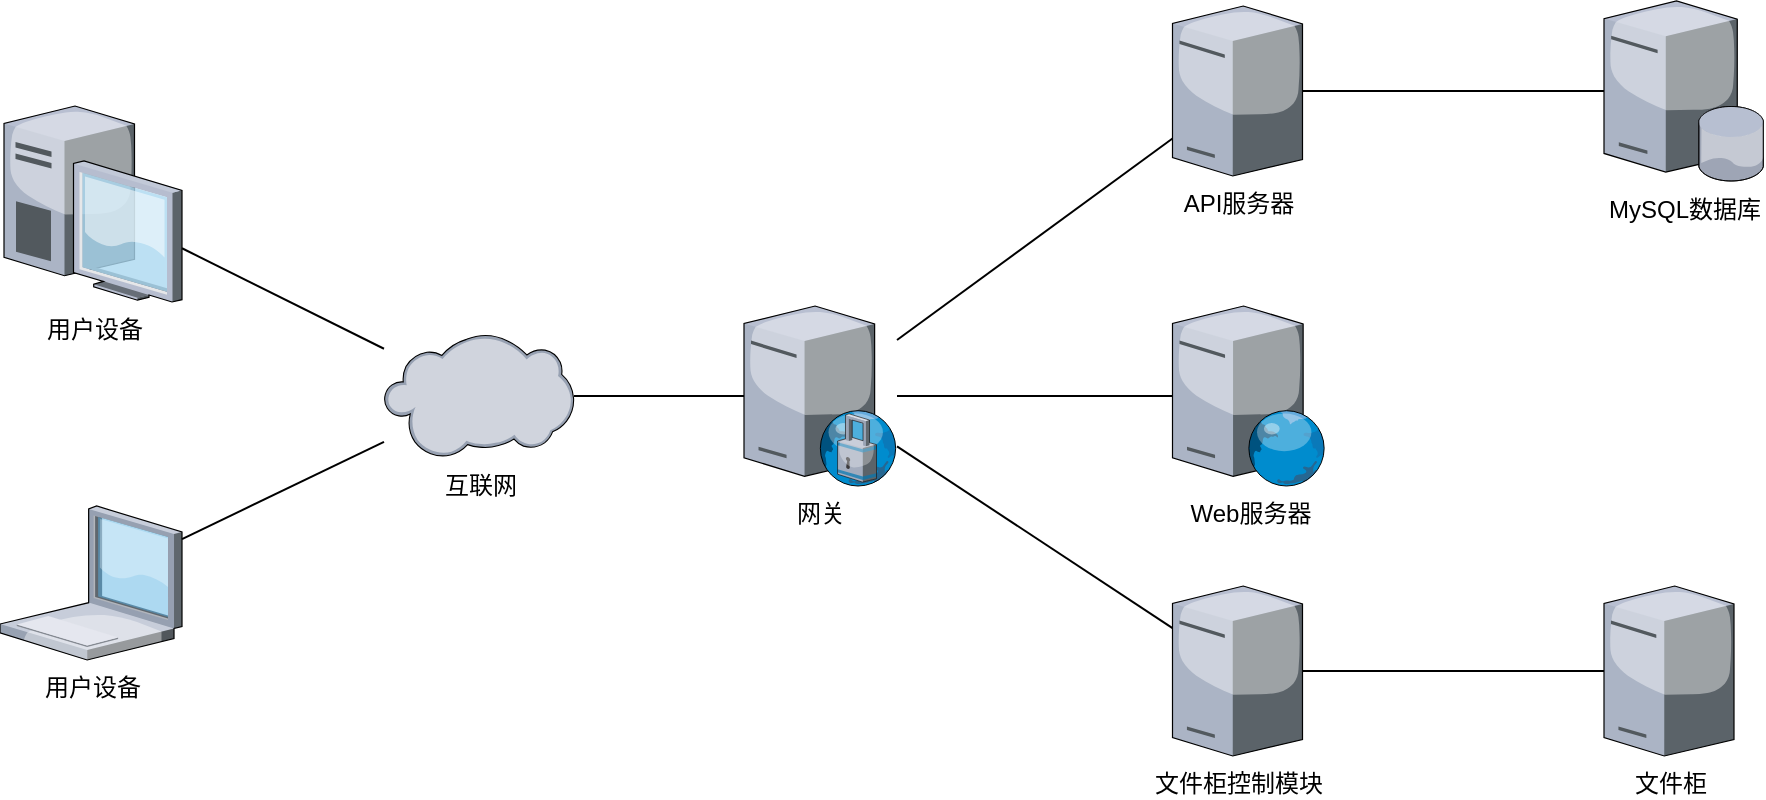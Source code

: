 <mxfile version="26.2.15">
  <diagram name="第 1 页" id="-pRMrxnwegoPKFar7Ro3">
    <mxGraphModel dx="1426" dy="759" grid="1" gridSize="10" guides="1" tooltips="1" connect="1" arrows="1" fold="1" page="1" pageScale="1" pageWidth="827" pageHeight="1169" math="0" shadow="0">
      <root>
        <mxCell id="0" />
        <mxCell id="1" parent="0" />
        <mxCell id="6qK6w1fUxaMm84eF96_b-1" value="用户设备" style="verticalLabelPosition=bottom;sketch=0;aspect=fixed;html=1;verticalAlign=top;strokeColor=none;align=center;outlineConnect=0;shape=mxgraph.citrix.desktop;" vertex="1" parent="1">
          <mxGeometry x="70" y="160" width="89" height="98" as="geometry" />
        </mxCell>
        <mxCell id="6qK6w1fUxaMm84eF96_b-2" value="用户设备" style="verticalLabelPosition=bottom;sketch=0;aspect=fixed;html=1;verticalAlign=top;strokeColor=none;align=center;outlineConnect=0;shape=mxgraph.citrix.laptop_1;" vertex="1" parent="1">
          <mxGeometry x="68" y="360" width="91" height="77" as="geometry" />
        </mxCell>
        <mxCell id="6qK6w1fUxaMm84eF96_b-3" value="网关" style="verticalLabelPosition=bottom;sketch=0;aspect=fixed;html=1;verticalAlign=top;strokeColor=none;align=center;outlineConnect=0;shape=mxgraph.citrix.proxy_server;" vertex="1" parent="1">
          <mxGeometry x="440" y="260" width="76.5" height="90" as="geometry" />
        </mxCell>
        <mxCell id="6qK6w1fUxaMm84eF96_b-4" value="API服务器" style="verticalLabelPosition=bottom;sketch=0;aspect=fixed;html=1;verticalAlign=top;strokeColor=none;align=center;outlineConnect=0;shape=mxgraph.citrix.tower_server;" vertex="1" parent="1">
          <mxGeometry x="654.25" y="110" width="65" height="85" as="geometry" />
        </mxCell>
        <mxCell id="6qK6w1fUxaMm84eF96_b-5" value="Web服务器" style="verticalLabelPosition=bottom;sketch=0;aspect=fixed;html=1;verticalAlign=top;strokeColor=none;align=center;outlineConnect=0;shape=mxgraph.citrix.web_server;" vertex="1" parent="1">
          <mxGeometry x="654.25" y="260" width="76.5" height="90" as="geometry" />
        </mxCell>
        <mxCell id="6qK6w1fUxaMm84eF96_b-6" value="MySQL数据库" style="verticalLabelPosition=bottom;sketch=0;aspect=fixed;html=1;verticalAlign=top;strokeColor=none;align=center;outlineConnect=0;shape=mxgraph.citrix.database_server;" vertex="1" parent="1">
          <mxGeometry x="870" y="107.5" width="80" height="90" as="geometry" />
        </mxCell>
        <mxCell id="6qK6w1fUxaMm84eF96_b-7" value="文件柜控制模块" style="verticalLabelPosition=bottom;sketch=0;aspect=fixed;html=1;verticalAlign=top;strokeColor=none;align=center;outlineConnect=0;shape=mxgraph.citrix.tower_server;" vertex="1" parent="1">
          <mxGeometry x="654.25" y="400" width="65" height="85" as="geometry" />
        </mxCell>
        <mxCell id="6qK6w1fUxaMm84eF96_b-9" value="" style="endArrow=none;html=1;rounded=0;" edge="1" parent="1" source="6qK6w1fUxaMm84eF96_b-1" target="6qK6w1fUxaMm84eF96_b-15">
          <mxGeometry width="50" height="50" relative="1" as="geometry">
            <mxPoint x="610" y="290" as="sourcePoint" />
            <mxPoint x="660" y="240" as="targetPoint" />
          </mxGeometry>
        </mxCell>
        <mxCell id="6qK6w1fUxaMm84eF96_b-10" value="" style="endArrow=none;html=1;rounded=0;" edge="1" parent="1" source="6qK6w1fUxaMm84eF96_b-2" target="6qK6w1fUxaMm84eF96_b-15">
          <mxGeometry width="50" height="50" relative="1" as="geometry">
            <mxPoint x="610" y="290" as="sourcePoint" />
            <mxPoint x="660" y="240" as="targetPoint" />
          </mxGeometry>
        </mxCell>
        <mxCell id="6qK6w1fUxaMm84eF96_b-11" value="" style="endArrow=none;html=1;rounded=0;" edge="1" parent="1" source="6qK6w1fUxaMm84eF96_b-5" target="6qK6w1fUxaMm84eF96_b-3">
          <mxGeometry width="50" height="50" relative="1" as="geometry">
            <mxPoint x="610" y="290" as="sourcePoint" />
            <mxPoint x="660" y="240" as="targetPoint" />
          </mxGeometry>
        </mxCell>
        <mxCell id="6qK6w1fUxaMm84eF96_b-12" value="" style="endArrow=none;html=1;rounded=0;" edge="1" parent="1" source="6qK6w1fUxaMm84eF96_b-3" target="6qK6w1fUxaMm84eF96_b-4">
          <mxGeometry width="50" height="50" relative="1" as="geometry">
            <mxPoint x="610" y="290" as="sourcePoint" />
            <mxPoint x="660" y="240" as="targetPoint" />
          </mxGeometry>
        </mxCell>
        <mxCell id="6qK6w1fUxaMm84eF96_b-13" value="" style="endArrow=none;html=1;rounded=0;" edge="1" parent="1" source="6qK6w1fUxaMm84eF96_b-3" target="6qK6w1fUxaMm84eF96_b-7">
          <mxGeometry width="50" height="50" relative="1" as="geometry">
            <mxPoint x="610" y="290" as="sourcePoint" />
            <mxPoint x="660" y="240" as="targetPoint" />
          </mxGeometry>
        </mxCell>
        <mxCell id="6qK6w1fUxaMm84eF96_b-14" value="" style="endArrow=none;html=1;rounded=0;" edge="1" parent="1" source="6qK6w1fUxaMm84eF96_b-6" target="6qK6w1fUxaMm84eF96_b-4">
          <mxGeometry width="50" height="50" relative="1" as="geometry">
            <mxPoint x="610" y="290" as="sourcePoint" />
            <mxPoint x="660" y="240" as="targetPoint" />
          </mxGeometry>
        </mxCell>
        <mxCell id="6qK6w1fUxaMm84eF96_b-15" value="互联网" style="verticalLabelPosition=bottom;sketch=0;aspect=fixed;html=1;verticalAlign=top;strokeColor=none;align=center;outlineConnect=0;shape=mxgraph.citrix.cloud;" vertex="1" parent="1">
          <mxGeometry x="260" y="274" width="95" height="62" as="geometry" />
        </mxCell>
        <mxCell id="6qK6w1fUxaMm84eF96_b-16" value="文件柜" style="verticalLabelPosition=bottom;sketch=0;aspect=fixed;html=1;verticalAlign=top;strokeColor=none;align=center;outlineConnect=0;shape=mxgraph.citrix.tower_server;" vertex="1" parent="1">
          <mxGeometry x="870" y="400" width="65" height="85" as="geometry" />
        </mxCell>
        <mxCell id="6qK6w1fUxaMm84eF96_b-17" value="" style="endArrow=none;html=1;rounded=0;" edge="1" parent="1" source="6qK6w1fUxaMm84eF96_b-16" target="6qK6w1fUxaMm84eF96_b-7">
          <mxGeometry width="50" height="50" relative="1" as="geometry">
            <mxPoint x="610" y="290" as="sourcePoint" />
            <mxPoint x="660" y="240" as="targetPoint" />
          </mxGeometry>
        </mxCell>
        <mxCell id="6qK6w1fUxaMm84eF96_b-18" value="" style="endArrow=none;html=1;rounded=0;" edge="1" parent="1" source="6qK6w1fUxaMm84eF96_b-3" target="6qK6w1fUxaMm84eF96_b-15">
          <mxGeometry width="50" height="50" relative="1" as="geometry">
            <mxPoint x="610" y="290" as="sourcePoint" />
            <mxPoint x="660" y="240" as="targetPoint" />
          </mxGeometry>
        </mxCell>
      </root>
    </mxGraphModel>
  </diagram>
</mxfile>
